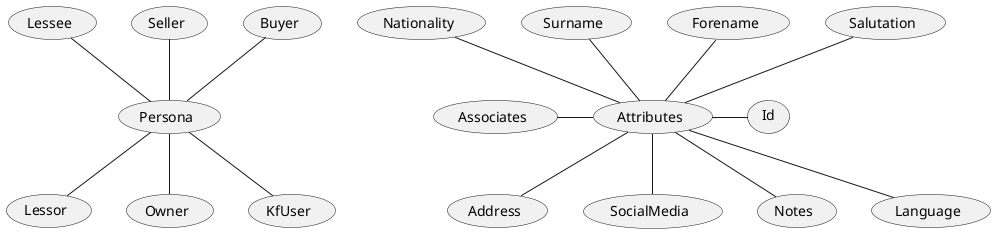 @startuml Contact Detail

(Attributes) - (Id)
(Attributes) -left- (Associates)
(Attributes) -up- (Salutation)
(Attributes) -up- (Forename)
(Attributes) -up- (Surname)
(Attributes) -down- (Address)
(Attributes) -down- (SocialMedia)
(Attributes) -down- (Notes)
(Attributes) -down- (Language)
(Attributes) -up- (Nationality)

(Persona) -up- (Buyer)
(Persona) -up- (Seller)
(Persona) -up- (Lessee)
(Persona) -down- (Lessor)
(Persona) -down- (Owner)
(Persona) -down- (KfUser)

@enduml